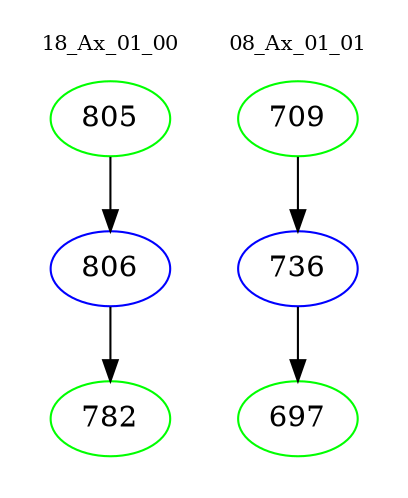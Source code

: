 digraph{
subgraph cluster_0 {
color = white
label = "18_Ax_01_00";
fontsize=10;
T0_805 [label="805", color="green"]
T0_805 -> T0_806 [color="black"]
T0_806 [label="806", color="blue"]
T0_806 -> T0_782 [color="black"]
T0_782 [label="782", color="green"]
}
subgraph cluster_1 {
color = white
label = "08_Ax_01_01";
fontsize=10;
T1_709 [label="709", color="green"]
T1_709 -> T1_736 [color="black"]
T1_736 [label="736", color="blue"]
T1_736 -> T1_697 [color="black"]
T1_697 [label="697", color="green"]
}
}
